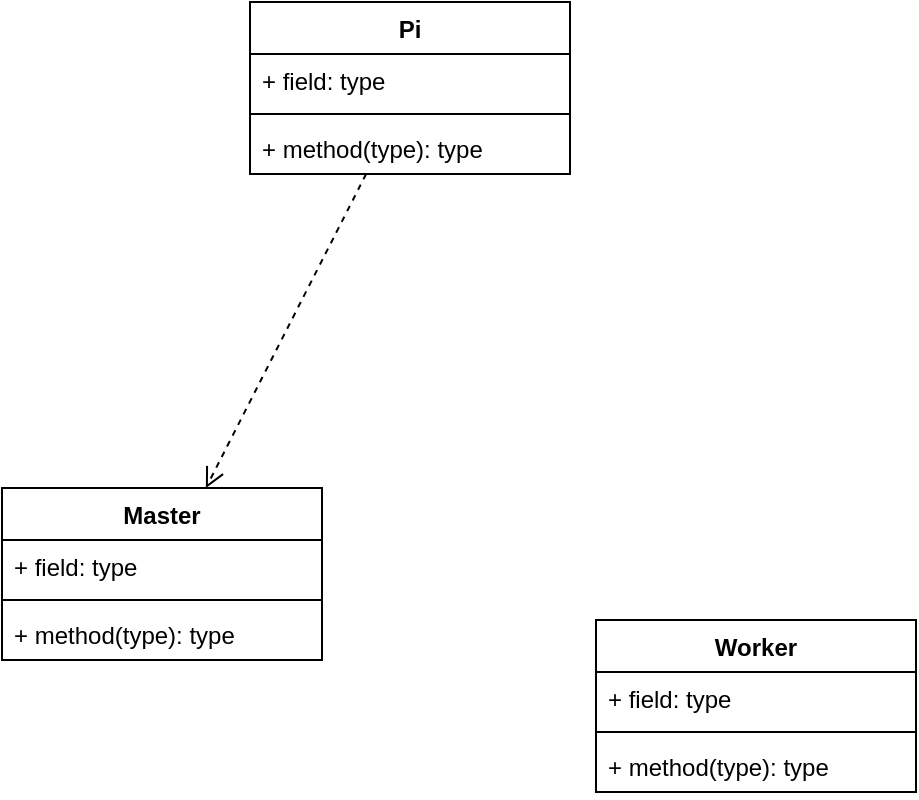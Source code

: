 <mxfile version="22.1.22" type="embed">
  <diagram id="LcQ8z8xJsT4CY_18DoSu" name="Page-1">
    <mxGraphModel dx="1062" dy="855" grid="0" gridSize="10" guides="1" tooltips="1" connect="1" arrows="1" fold="1" page="0" pageScale="1" pageWidth="827" pageHeight="1169" math="0" shadow="0">
      <root>
        <mxCell id="0" />
        <mxCell id="1" parent="0" />
        <mxCell id="lHy0YBDO8YM954rTi2P--1" value="Pi" style="swimlane;fontStyle=1;align=center;verticalAlign=top;childLayout=stackLayout;horizontal=1;startSize=26;horizontalStack=0;resizeParent=1;resizeParentMax=0;resizeLast=0;collapsible=1;marginBottom=0;whiteSpace=wrap;html=1;" parent="1" vertex="1">
          <mxGeometry x="249" y="-252" width="160" height="86" as="geometry" />
        </mxCell>
        <mxCell id="lHy0YBDO8YM954rTi2P--2" value="+ field: type" style="text;strokeColor=none;fillColor=none;align=left;verticalAlign=top;spacingLeft=4;spacingRight=4;overflow=hidden;rotatable=0;points=[[0,0.5],[1,0.5]];portConstraint=eastwest;whiteSpace=wrap;html=1;" parent="lHy0YBDO8YM954rTi2P--1" vertex="1">
          <mxGeometry y="26" width="160" height="26" as="geometry" />
        </mxCell>
        <mxCell id="lHy0YBDO8YM954rTi2P--3" value="" style="line;strokeWidth=1;fillColor=none;align=left;verticalAlign=middle;spacingTop=-1;spacingLeft=3;spacingRight=3;rotatable=0;labelPosition=right;points=[];portConstraint=eastwest;strokeColor=inherit;" parent="lHy0YBDO8YM954rTi2P--1" vertex="1">
          <mxGeometry y="52" width="160" height="8" as="geometry" />
        </mxCell>
        <mxCell id="lHy0YBDO8YM954rTi2P--4" value="+ method(type): type" style="text;strokeColor=none;fillColor=none;align=left;verticalAlign=top;spacingLeft=4;spacingRight=4;overflow=hidden;rotatable=0;points=[[0,0.5],[1,0.5]];portConstraint=eastwest;whiteSpace=wrap;html=1;" parent="lHy0YBDO8YM954rTi2P--1" vertex="1">
          <mxGeometry y="60" width="160" height="26" as="geometry" />
        </mxCell>
        <mxCell id="lHy0YBDO8YM954rTi2P--5" value="Master" style="swimlane;fontStyle=1;align=center;verticalAlign=top;childLayout=stackLayout;horizontal=1;startSize=26;horizontalStack=0;resizeParent=1;resizeParentMax=0;resizeLast=0;collapsible=1;marginBottom=0;whiteSpace=wrap;html=1;" parent="1" vertex="1">
          <mxGeometry x="125" y="-9" width="160" height="86" as="geometry" />
        </mxCell>
        <mxCell id="lHy0YBDO8YM954rTi2P--6" value="+ field: type" style="text;strokeColor=none;fillColor=none;align=left;verticalAlign=top;spacingLeft=4;spacingRight=4;overflow=hidden;rotatable=0;points=[[0,0.5],[1,0.5]];portConstraint=eastwest;whiteSpace=wrap;html=1;" parent="lHy0YBDO8YM954rTi2P--5" vertex="1">
          <mxGeometry y="26" width="160" height="26" as="geometry" />
        </mxCell>
        <mxCell id="lHy0YBDO8YM954rTi2P--7" value="" style="line;strokeWidth=1;fillColor=none;align=left;verticalAlign=middle;spacingTop=-1;spacingLeft=3;spacingRight=3;rotatable=0;labelPosition=right;points=[];portConstraint=eastwest;strokeColor=inherit;" parent="lHy0YBDO8YM954rTi2P--5" vertex="1">
          <mxGeometry y="52" width="160" height="8" as="geometry" />
        </mxCell>
        <mxCell id="lHy0YBDO8YM954rTi2P--8" value="+ method(type): type" style="text;strokeColor=none;fillColor=none;align=left;verticalAlign=top;spacingLeft=4;spacingRight=4;overflow=hidden;rotatable=0;points=[[0,0.5],[1,0.5]];portConstraint=eastwest;whiteSpace=wrap;html=1;" parent="lHy0YBDO8YM954rTi2P--5" vertex="1">
          <mxGeometry y="60" width="160" height="26" as="geometry" />
        </mxCell>
        <mxCell id="lHy0YBDO8YM954rTi2P--9" value="Worker" style="swimlane;fontStyle=1;align=center;verticalAlign=top;childLayout=stackLayout;horizontal=1;startSize=26;horizontalStack=0;resizeParent=1;resizeParentMax=0;resizeLast=0;collapsible=1;marginBottom=0;whiteSpace=wrap;html=1;" parent="1" vertex="1">
          <mxGeometry x="422" y="57" width="160" height="86" as="geometry" />
        </mxCell>
        <mxCell id="lHy0YBDO8YM954rTi2P--10" value="+ field: type" style="text;strokeColor=none;fillColor=none;align=left;verticalAlign=top;spacingLeft=4;spacingRight=4;overflow=hidden;rotatable=0;points=[[0,0.5],[1,0.5]];portConstraint=eastwest;whiteSpace=wrap;html=1;" parent="lHy0YBDO8YM954rTi2P--9" vertex="1">
          <mxGeometry y="26" width="160" height="26" as="geometry" />
        </mxCell>
        <mxCell id="lHy0YBDO8YM954rTi2P--11" value="" style="line;strokeWidth=1;fillColor=none;align=left;verticalAlign=middle;spacingTop=-1;spacingLeft=3;spacingRight=3;rotatable=0;labelPosition=right;points=[];portConstraint=eastwest;strokeColor=inherit;" parent="lHy0YBDO8YM954rTi2P--9" vertex="1">
          <mxGeometry y="52" width="160" height="8" as="geometry" />
        </mxCell>
        <mxCell id="lHy0YBDO8YM954rTi2P--12" value="+ method(type): type" style="text;strokeColor=none;fillColor=none;align=left;verticalAlign=top;spacingLeft=4;spacingRight=4;overflow=hidden;rotatable=0;points=[[0,0.5],[1,0.5]];portConstraint=eastwest;whiteSpace=wrap;html=1;" parent="lHy0YBDO8YM954rTi2P--9" vertex="1">
          <mxGeometry y="60" width="160" height="26" as="geometry" />
        </mxCell>
        <mxCell id="lHy0YBDO8YM954rTi2P--13" value="" style="endArrow=open;html=1;rounded=0;fontSize=12;startSize=8;endSize=8;curved=1;endFill=0;dashed=1;" parent="1" source="lHy0YBDO8YM954rTi2P--1" target="lHy0YBDO8YM954rTi2P--5" edge="1">
          <mxGeometry width="50" height="50" relative="1" as="geometry">
            <mxPoint x="108" y="-153" as="sourcePoint" />
            <mxPoint x="158" y="-203" as="targetPoint" />
          </mxGeometry>
        </mxCell>
      </root>
    </mxGraphModel>
  </diagram>
</mxfile>
